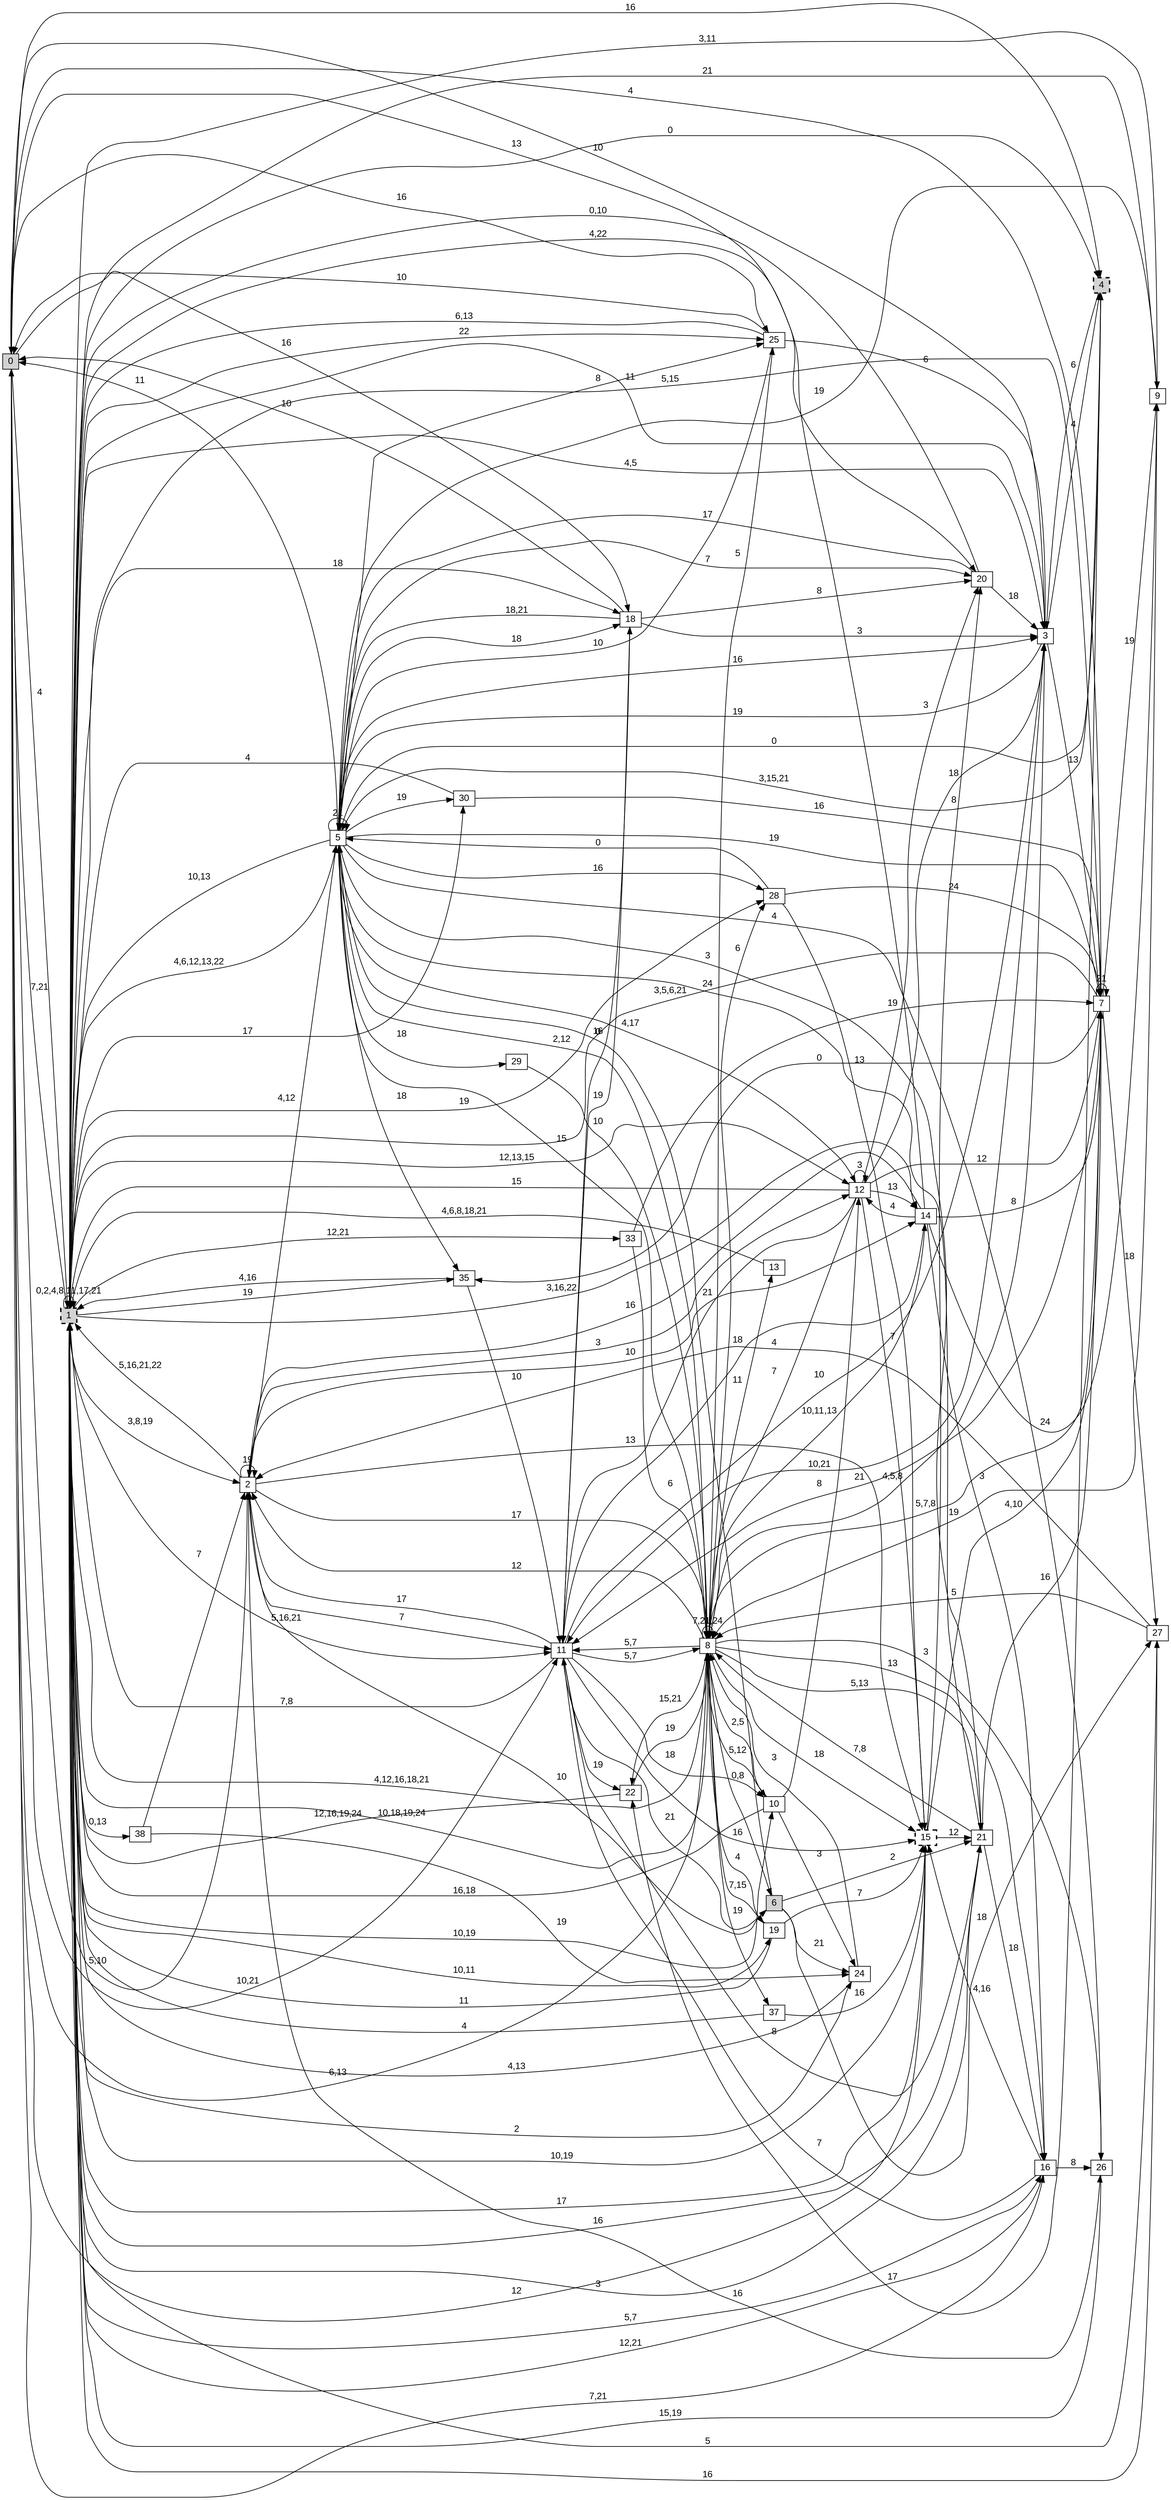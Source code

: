 digraph "NDFA" {
  rankdir=LR
  node [shape=box width=0.1 height=0.1 fontname=Arial]
  edge [fontname=Arial]
/* Estados */
 s0 [label="0" style="filled"] /* I:1 F:0 D:0 */
 s1 [label="1" style="filled,bold,dashed"] /* I:1 F:1 D:0 */
 s2 [label="2" ] /* I:0 F:0 D:0 */
 s3 [label="3" ] /* I:0 F:0 D:0 */
 s4 [label="4" style="filled,bold,dashed"] /* I:1 F:1 D:0 */
 s5 [label="5" ] /* I:0 F:0 D:0 */
 s6 [label="6" style="filled"] /* I:1 F:0 D:0 */
 s7 [label="7" ] /* I:0 F:0 D:0 */
 s8 [label="8" ] /* I:0 F:0 D:0 */
 s9 [label="9" ] /* I:0 F:0 D:0 */
 s10 [label="10" ] /* I:0 F:0 D:0 */
 s11 [label="11" ] /* I:0 F:0 D:0 */
 s12 [label="12" ] /* I:0 F:0 D:0 */
 s13 [label="13" ] /* I:0 F:0 D:0 */
 s14 [label="14" ] /* I:0 F:0 D:0 */
 s15 [label="15" style="bold,dashed"] /* I:0 F:1 D:0 */
 s16 [label="16" ] /* I:0 F:0 D:0 */
 s18 [label="18" ] /* I:0 F:0 D:0 */
 s19 [label="19" ] /* I:0 F:0 D:0 */
 s20 [label="20" ] /* I:0 F:0 D:0 */
 s21 [label="21" ] /* I:0 F:0 D:0 */
 s22 [label="22" ] /* I:0 F:0 D:0 */
 s24 [label="24" ] /* I:0 F:0 D:0 */
 s25 [label="25" ] /* I:0 F:0 D:0 */
 s26 [label="26" ] /* I:0 F:0 D:0 */
 s27 [label="27" ] /* I:0 F:0 D:0 */
 s28 [label="28" ] /* I:0 F:0 D:0 */
 s29 [label="29" ] /* I:0 F:0 D:0 */
 s30 [label="30" ] /* I:0 F:0 D:0 */
 s33 [label="33" ] /* I:0 F:0 D:0 */
 s35 [label="35" ] /* I:0 F:0 D:0 */
 s37 [label="37" ] /* I:0 F:0 D:0 */
 s38 [label="38" ] /* I:0 F:0 D:0 */
/* Transiciones */
  s0 -> s1 [label="4"]
  s0 -> s2 [label="5,10"]
  s0 -> s3 [label="10"]
  s0 -> s4 [label="16"]
  s0 -> s7 [label="4"]
  s0 -> s8 [label="6,13"]
  s0 -> s11 [label="10,21"]
  s0 -> s15 [label="12"]
  s0 -> s16 [label="7,21"]
  s0 -> s18 [label="16"]
  s0 -> s25 [label="16"]
  s1 -> s0 [label="7,21"]
  s1 -> s1 [label="0,2,4,8,11,17,21"]
  s1 -> s2 [label="3,8,19"]
  s1 -> s3 [label="4,5"]
  s1 -> s4 [label="0"]
  s1 -> s5 [label="4,6,12,13,22"]
  s1 -> s7 [label="5,15"]
  s1 -> s8 [label="10,18,19,24"]
  s1 -> s9 [label="3,11"]
  s1 -> s10 [label="10,19"]
  s1 -> s11 [label="5,16,21"]
  s1 -> s12 [label="12,13,15"]
  s1 -> s14 [label="3,16,22"]
  s1 -> s15 [label="17"]
  s1 -> s16 [label="5,7"]
  s1 -> s18 [label="18"]
  s1 -> s19 [label="10,11"]
  s1 -> s20 [label="4,22"]
  s1 -> s21 [label="16"]
  s1 -> s24 [label="2"]
  s1 -> s25 [label="22"]
  s1 -> s27 [label="16"]
  s1 -> s28 [label="19"]
  s1 -> s30 [label="17"]
  s1 -> s33 [label="12,21"]
  s1 -> s35 [label="19"]
  s1 -> s38 [label="0,13"]
  s2 -> s1 [label="5,16,21,22"]
  s2 -> s2 [label="19"]
  s2 -> s5 [label="4,12"]
  s2 -> s8 [label="17"]
  s2 -> s11 [label="7"]
  s2 -> s12 [label="3"]
  s2 -> s14 [label="10"]
  s2 -> s15 [label="13"]
  s2 -> s26 [label="16"]
  s3 -> s1 [label="11"]
  s3 -> s4 [label="4"]
  s3 -> s5 [label="19"]
  s3 -> s7 [label="13"]
  s3 -> s8 [label="4,5,8"]
  s3 -> s11 [label="10,21"]
  s4 -> s3 [label="6"]
  s4 -> s5 [label="3,15,21"]
  s4 -> s22 [label="17"]
  s5 -> s0 [label="11"]
  s5 -> s1 [label="10,13"]
  s5 -> s3 [label="16"]
  s5 -> s4 [label="0"]
  s5 -> s5 [label="21"]
  s5 -> s7 [label="19"]
  s5 -> s8 [label="15"]
  s5 -> s12 [label="4,17"]
  s5 -> s18 [label="18"]
  s5 -> s20 [label="7"]
  s5 -> s21 [label="3"]
  s5 -> s25 [label="8"]
  s5 -> s26 [label="4"]
  s5 -> s28 [label="16"]
  s5 -> s29 [label="18"]
  s5 -> s30 [label="19"]
  s5 -> s35 [label="18"]
  s6 -> s2 [label="10"]
  s6 -> s5 [label="16"]
  s6 -> s21 [label="2"]
  s6 -> s24 [label="21"]
  s6 -> s27 [label="18"]
  s7 -> s1 [label="3,5,6,21"]
  s7 -> s7 [label="21"]
  s7 -> s8 [label="5,7,8"]
  s7 -> s9 [label="19"]
  s7 -> s11 [label="21"]
  s7 -> s27 [label="18"]
  s7 -> s35 [label="0"]
  s8 -> s1 [label="4,12,16,18,21"]
  s8 -> s2 [label="12"]
  s8 -> s5 [label="2,12"]
  s8 -> s6 [label="0,8"]
  s8 -> s8 [label="7,21,24"]
  s8 -> s10 [label="2,5"]
  s8 -> s11 [label="5,7"]
  s8 -> s13 [label="11"]
  s8 -> s14 [label="10,11,13"]
  s8 -> s15 [label="18"]
  s8 -> s16 [label="13"]
  s8 -> s19 [label="4"]
  s8 -> s21 [label="5,13"]
  s8 -> s22 [label="15,21"]
  s8 -> s25 [label="5"]
  s8 -> s26 [label="3"]
  s8 -> s28 [label="6"]
  s8 -> s37 [label="19"]
  s9 -> s1 [label="21"]
  s9 -> s5 [label="19"]
  s9 -> s8 [label="19"]
  s10 -> s1 [label="16,18"]
  s10 -> s8 [label="5,12"]
  s10 -> s12 [label="8"]
  s10 -> s24 [label="3"]
  s11 -> s1 [label="7,8"]
  s11 -> s2 [label="17"]
  s11 -> s3 [label="10"]
  s11 -> s6 [label="21"]
  s11 -> s8 [label="5,7"]
  s11 -> s10 [label="18"]
  s11 -> s15 [label="16"]
  s11 -> s18 [label="0"]
  s11 -> s21 [label="8"]
  s11 -> s22 [label="19"]
  s12 -> s1 [label="15"]
  s12 -> s3 [label="18"]
  s12 -> s7 [label="12"]
  s12 -> s8 [label="7"]
  s12 -> s11 [label="21"]
  s12 -> s12 [label="3"]
  s12 -> s14 [label="13"]
  s12 -> s15 [label="7"]
  s12 -> s20 [label="3"]
  s13 -> s1 [label="4,6,8,18,21"]
  s14 -> s0 [label="13"]
  s14 -> s2 [label="16"]
  s14 -> s7 [label="8"]
  s14 -> s9 [label="24"]
  s14 -> s11 [label="18"]
  s14 -> s12 [label="4"]
  s14 -> s16 [label="3"]
  s15 -> s1 [label="10,19"]
  s15 -> s7 [label="4,10"]
  s15 -> s20 [label="8"]
  s15 -> s21 [label="12"]
  s16 -> s1 [label="12,21"]
  s16 -> s11 [label="7"]
  s16 -> s15 [label="4,16"]
  s16 -> s26 [label="8"]
  s18 -> s0 [label="10"]
  s18 -> s3 [label="3"]
  s18 -> s5 [label="18,21"]
  s18 -> s11 [label="19"]
  s18 -> s20 [label="8"]
  s19 -> s1 [label="11"]
  s19 -> s8 [label="7,15"]
  s19 -> s15 [label="7"]
  s20 -> s1 [label="0,10"]
  s20 -> s3 [label="18"]
  s20 -> s5 [label="17"]
  s21 -> s1 [label="3"]
  s21 -> s5 [label="24"]
  s21 -> s7 [label="16"]
  s21 -> s8 [label="7,8"]
  s21 -> s16 [label="18"]
  s22 -> s1 [label="12,16,19,24"]
  s22 -> s8 [label="19"]
  s24 -> s1 [label="4,13"]
  s24 -> s8 [label="3"]
  s25 -> s0 [label="10"]
  s25 -> s1 [label="6,13"]
  s25 -> s3 [label="6"]
  s25 -> s5 [label="10"]
  s26 -> s1 [label="15,19"]
  s27 -> s1 [label="5"]
  s27 -> s2 [label="4"]
  s27 -> s8 [label="5"]
  s28 -> s5 [label="0"]
  s28 -> s7 [label="24"]
  s28 -> s15 [label="13"]
  s29 -> s8 [label="10"]
  s30 -> s1 [label="4"]
  s30 -> s7 [label="16"]
  s33 -> s7 [label="19"]
  s33 -> s8 [label="6"]
  s35 -> s1 [label="4,16"]
  s35 -> s11 [label="10"]
  s37 -> s1 [label="4"]
  s37 -> s15 [label="16"]
  s38 -> s2 [label="7"]
  s38 -> s24 [label="19"]
}
